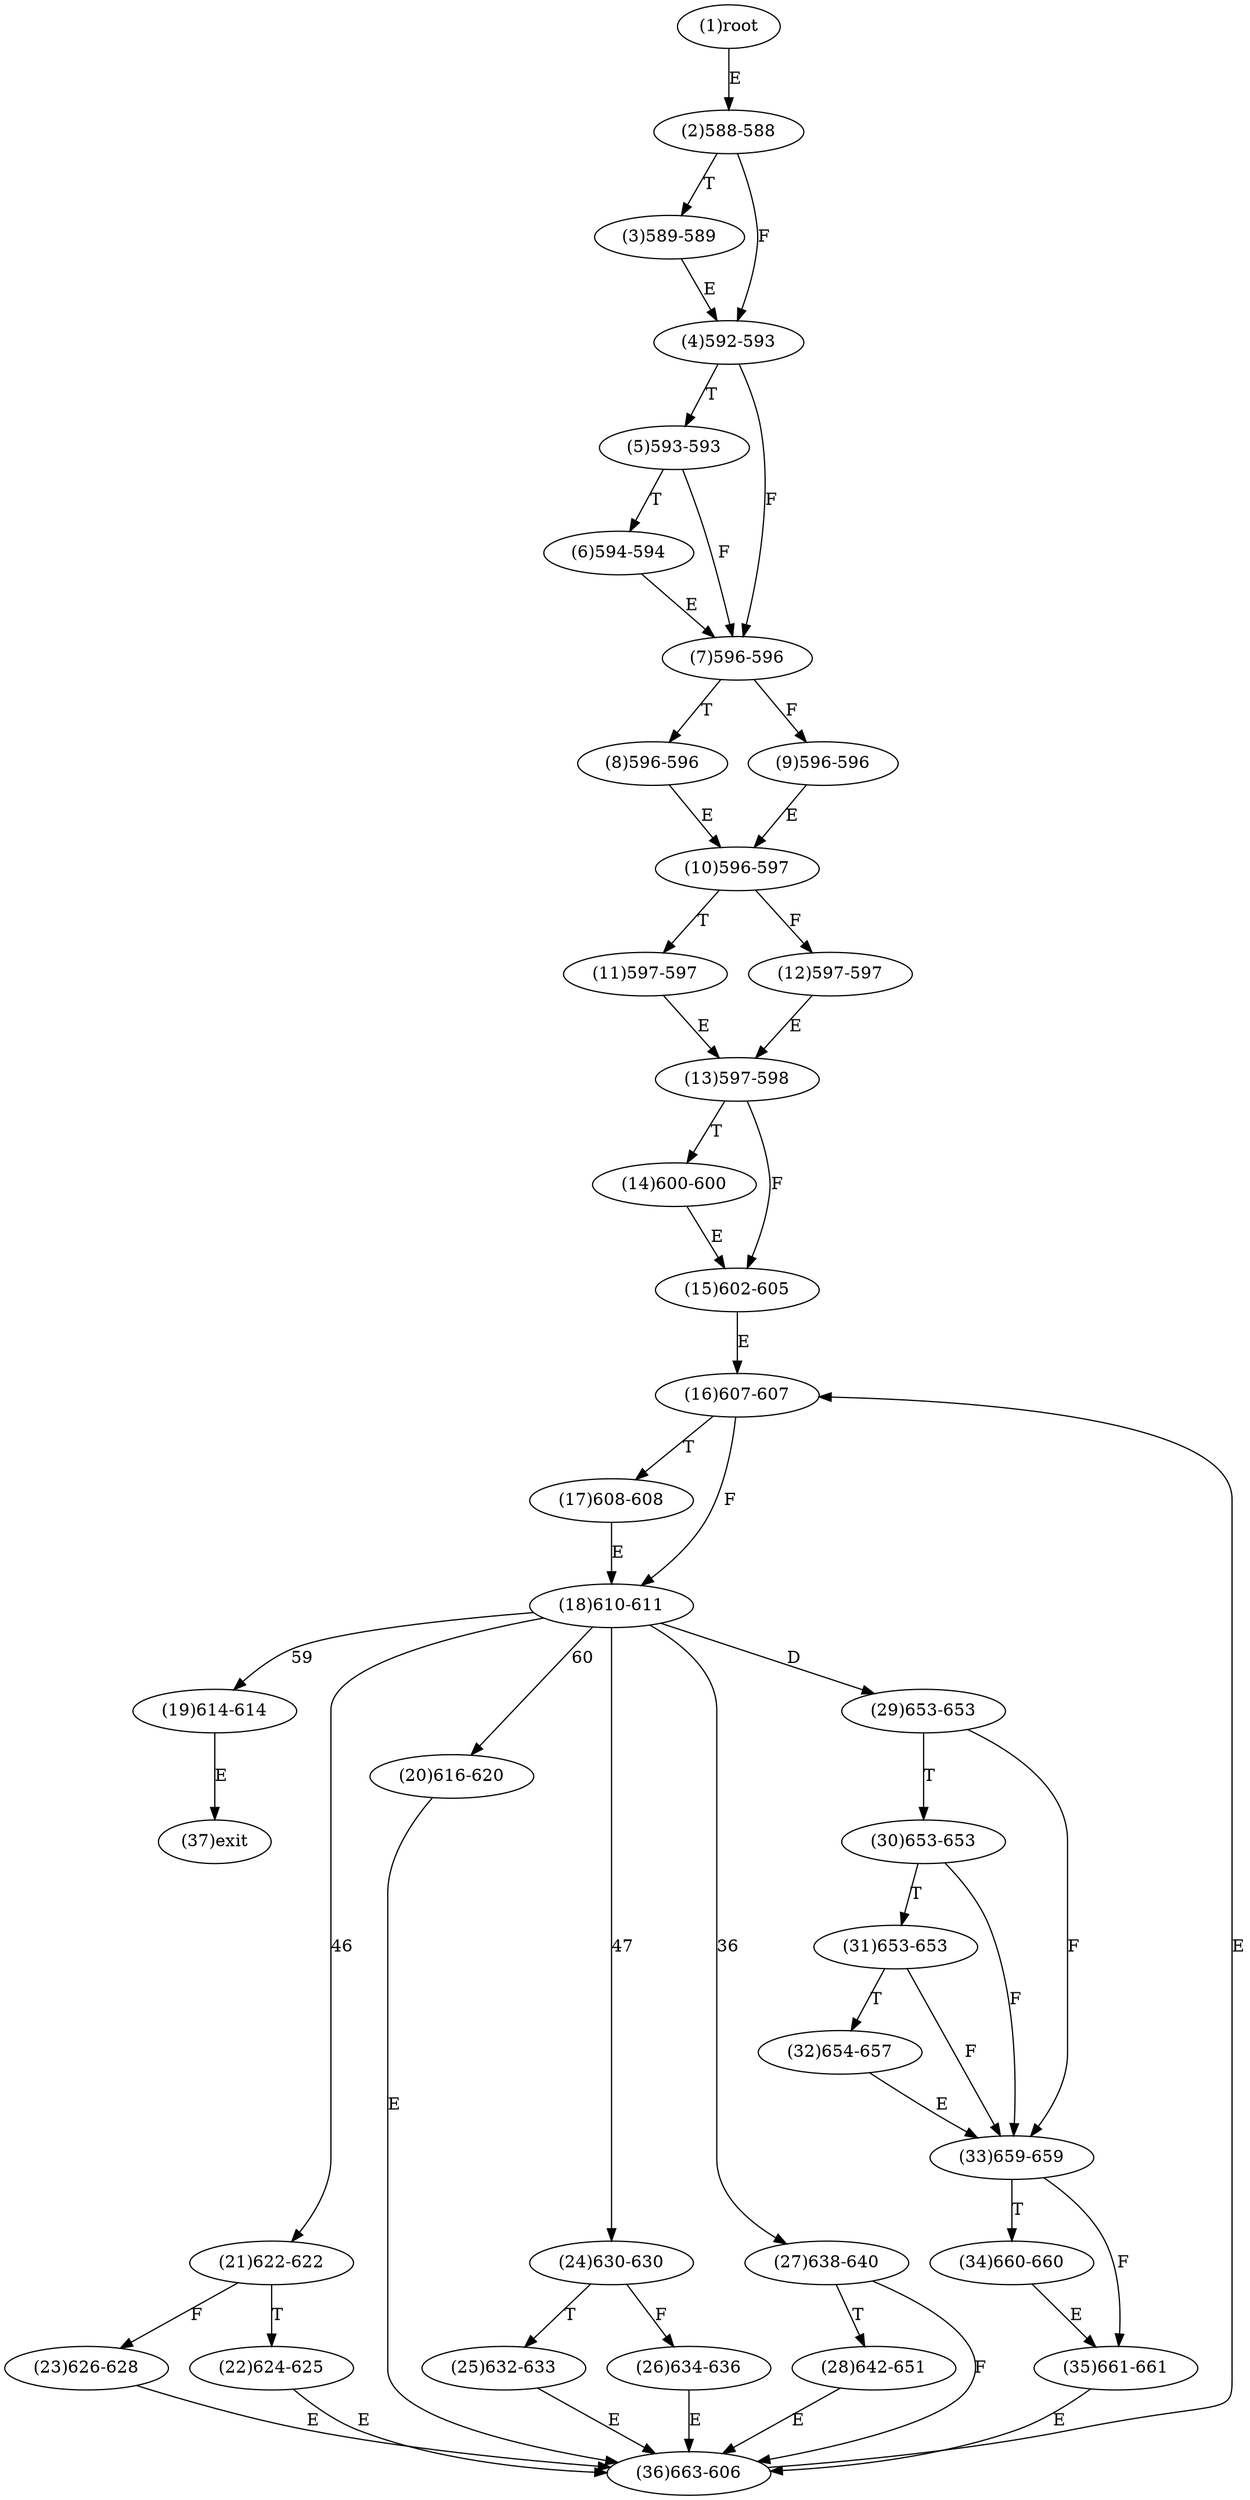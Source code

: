 digraph "" { 
1[ label="(1)root"];
2[ label="(2)588-588"];
3[ label="(3)589-589"];
4[ label="(4)592-593"];
5[ label="(5)593-593"];
6[ label="(6)594-594"];
7[ label="(7)596-596"];
8[ label="(8)596-596"];
9[ label="(9)596-596"];
10[ label="(10)596-597"];
11[ label="(11)597-597"];
12[ label="(12)597-597"];
13[ label="(13)597-598"];
14[ label="(14)600-600"];
15[ label="(15)602-605"];
17[ label="(17)608-608"];
16[ label="(16)607-607"];
19[ label="(19)614-614"];
18[ label="(18)610-611"];
21[ label="(21)622-622"];
20[ label="(20)616-620"];
23[ label="(23)626-628"];
22[ label="(22)624-625"];
25[ label="(25)632-633"];
24[ label="(24)630-630"];
27[ label="(27)638-640"];
26[ label="(26)634-636"];
29[ label="(29)653-653"];
28[ label="(28)642-651"];
31[ label="(31)653-653"];
30[ label="(30)653-653"];
34[ label="(34)660-660"];
35[ label="(35)661-661"];
32[ label="(32)654-657"];
33[ label="(33)659-659"];
36[ label="(36)663-606"];
37[ label="(37)exit"];
1->2[ label="E"];
2->4[ label="F"];
2->3[ label="T"];
3->4[ label="E"];
4->7[ label="F"];
4->5[ label="T"];
5->7[ label="F"];
5->6[ label="T"];
6->7[ label="E"];
7->9[ label="F"];
7->8[ label="T"];
8->10[ label="E"];
9->10[ label="E"];
10->12[ label="F"];
10->11[ label="T"];
11->13[ label="E"];
12->13[ label="E"];
13->15[ label="F"];
13->14[ label="T"];
14->15[ label="E"];
15->16[ label="E"];
16->18[ label="F"];
16->17[ label="T"];
17->18[ label="E"];
18->27[ label="36"];
18->21[ label="46"];
18->24[ label="47"];
18->19[ label="59"];
18->20[ label="60"];
18->29[ label="D"];
19->37[ label="E"];
20->36[ label="E"];
21->23[ label="F"];
21->22[ label="T"];
22->36[ label="E"];
23->36[ label="E"];
24->26[ label="F"];
24->25[ label="T"];
25->36[ label="E"];
26->36[ label="E"];
27->36[ label="F"];
27->28[ label="T"];
28->36[ label="E"];
29->33[ label="F"];
29->30[ label="T"];
30->33[ label="F"];
30->31[ label="T"];
31->33[ label="F"];
31->32[ label="T"];
32->33[ label="E"];
33->35[ label="F"];
33->34[ label="T"];
34->35[ label="E"];
35->36[ label="E"];
36->16[ label="E"];
}